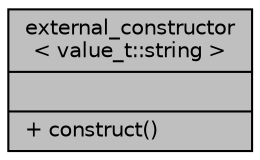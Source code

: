 digraph "external_constructor&lt; value_t::string &gt;"
{
 // LATEX_PDF_SIZE
  edge [fontname="Helvetica",fontsize="10",labelfontname="Helvetica",labelfontsize="10"];
  node [fontname="Helvetica",fontsize="10",shape=record];
  Node1 [label="{external_constructor\l\< value_t::string \>\n||+ construct()\l}",height=0.2,width=0.4,color="black", fillcolor="grey75", style="filled", fontcolor="black",tooltip=" "];
}
